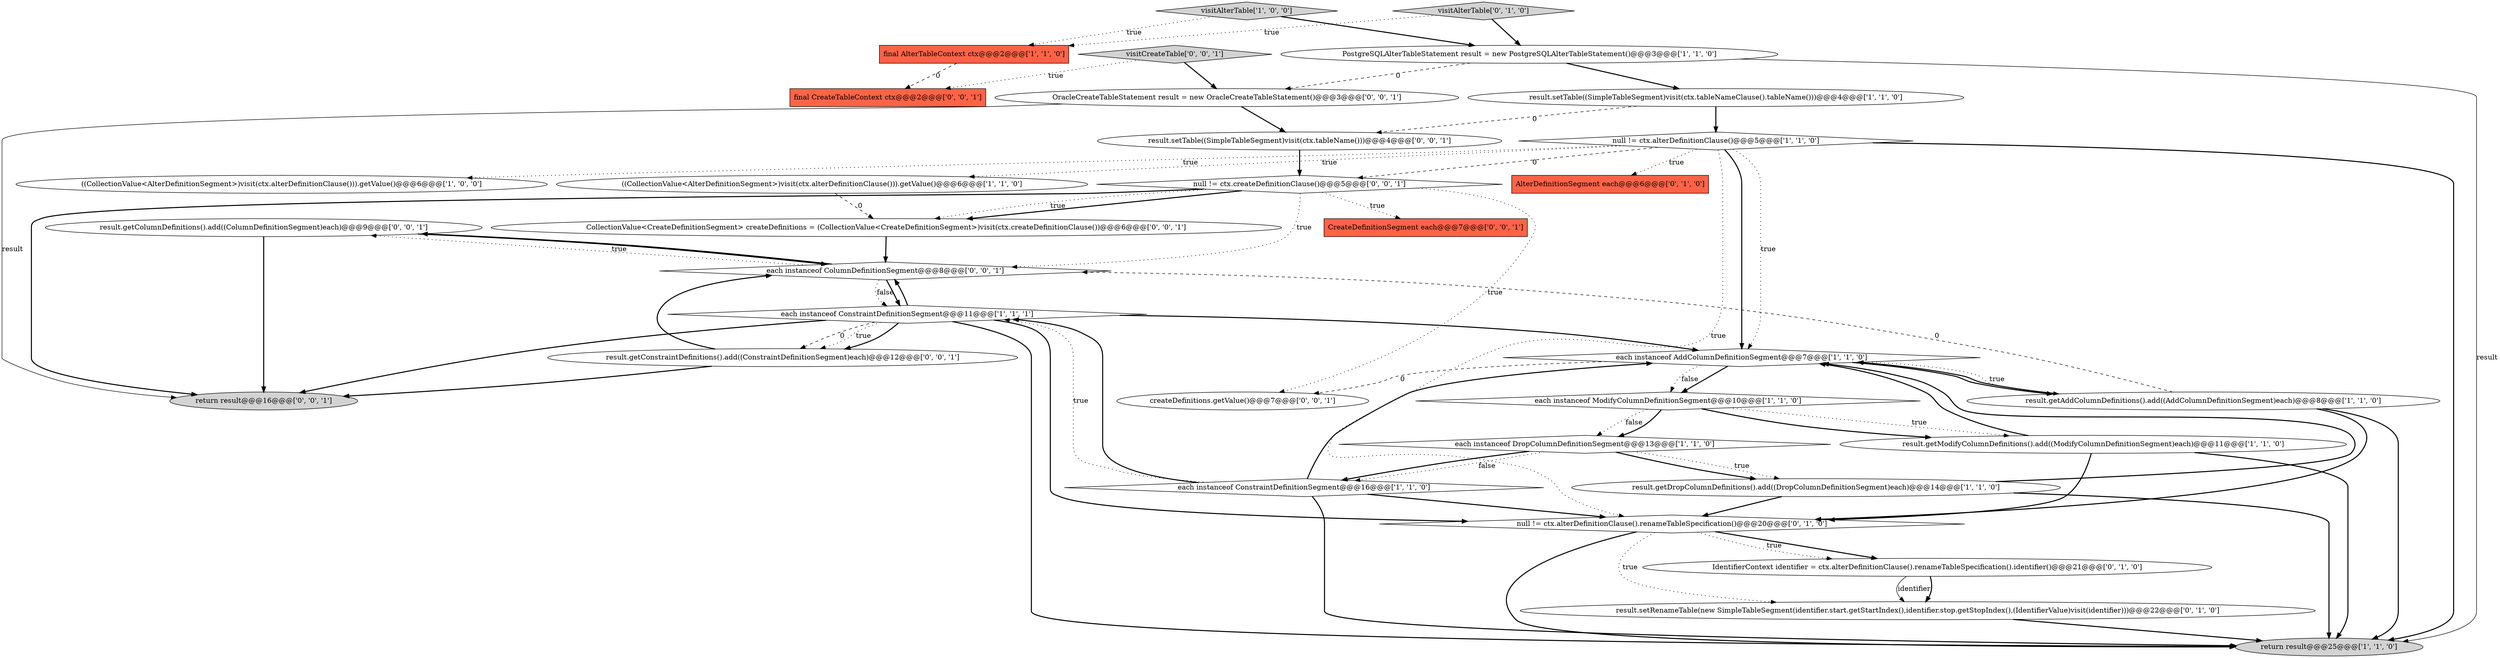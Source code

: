 digraph {
24 [style = filled, label = "result.getColumnDefinitions().add((ColumnDefinitionSegment)each)@@@9@@@['0', '0', '1']", fillcolor = white, shape = ellipse image = "AAA0AAABBB3BBB"];
31 [style = filled, label = "final CreateTableContext ctx@@@2@@@['0', '0', '1']", fillcolor = tomato, shape = box image = "AAA0AAABBB3BBB"];
6 [style = filled, label = "result.getModifyColumnDefinitions().add((ModifyColumnDefinitionSegment)each)@@@11@@@['1', '1', '0']", fillcolor = white, shape = ellipse image = "AAA0AAABBB1BBB"];
15 [style = filled, label = "result.getAddColumnDefinitions().add((AddColumnDefinitionSegment)each)@@@8@@@['1', '1', '0']", fillcolor = white, shape = ellipse image = "AAA0AAABBB1BBB"];
12 [style = filled, label = "visitAlterTable['1', '0', '0']", fillcolor = lightgray, shape = diamond image = "AAA0AAABBB1BBB"];
17 [style = filled, label = "result.setRenameTable(new SimpleTableSegment(identifier.start.getStartIndex(),identifier.stop.getStopIndex(),(IdentifierValue)visit(identifier)))@@@22@@@['0', '1', '0']", fillcolor = white, shape = ellipse image = "AAA1AAABBB2BBB"];
26 [style = filled, label = "result.getConstraintDefinitions().add((ConstraintDefinitionSegment)each)@@@12@@@['0', '0', '1']", fillcolor = white, shape = ellipse image = "AAA0AAABBB3BBB"];
4 [style = filled, label = "((CollectionValue<AlterDefinitionSegment>)visit(ctx.alterDefinitionClause())).getValue()@@@6@@@['1', '0', '0']", fillcolor = white, shape = ellipse image = "AAA0AAABBB1BBB"];
3 [style = filled, label = "final AlterTableContext ctx@@@2@@@['1', '1', '0']", fillcolor = tomato, shape = box image = "AAA0AAABBB1BBB"];
20 [style = filled, label = "null != ctx.alterDefinitionClause().renameTableSpecification()@@@20@@@['0', '1', '0']", fillcolor = white, shape = diamond image = "AAA1AAABBB2BBB"];
21 [style = filled, label = "OracleCreateTableStatement result = new OracleCreateTableStatement()@@@3@@@['0', '0', '1']", fillcolor = white, shape = ellipse image = "AAA0AAABBB3BBB"];
8 [style = filled, label = "((CollectionValue<AlterDefinitionSegment>)visit(ctx.alterDefinitionClause())).getValue()@@@6@@@['1', '1', '0']", fillcolor = white, shape = ellipse image = "AAA0AAABBB1BBB"];
2 [style = filled, label = "result.getDropColumnDefinitions().add((DropColumnDefinitionSegment)each)@@@14@@@['1', '1', '0']", fillcolor = white, shape = ellipse image = "AAA0AAABBB1BBB"];
0 [style = filled, label = "PostgreSQLAlterTableStatement result = new PostgreSQLAlterTableStatement()@@@3@@@['1', '1', '0']", fillcolor = white, shape = ellipse image = "AAA0AAABBB1BBB"];
23 [style = filled, label = "CollectionValue<CreateDefinitionSegment> createDefinitions = (CollectionValue<CreateDefinitionSegment>)visit(ctx.createDefinitionClause())@@@6@@@['0', '0', '1']", fillcolor = white, shape = ellipse image = "AAA0AAABBB3BBB"];
22 [style = filled, label = "result.setTable((SimpleTableSegment)visit(ctx.tableName()))@@@4@@@['0', '0', '1']", fillcolor = white, shape = ellipse image = "AAA0AAABBB3BBB"];
30 [style = filled, label = "createDefinitions.getValue()@@@7@@@['0', '0', '1']", fillcolor = white, shape = ellipse image = "AAA0AAABBB3BBB"];
27 [style = filled, label = "CreateDefinitionSegment each@@@7@@@['0', '0', '1']", fillcolor = tomato, shape = box image = "AAA0AAABBB3BBB"];
1 [style = filled, label = "result.setTable((SimpleTableSegment)visit(ctx.tableNameClause().tableName()))@@@4@@@['1', '1', '0']", fillcolor = white, shape = ellipse image = "AAA0AAABBB1BBB"];
32 [style = filled, label = "return result@@@16@@@['0', '0', '1']", fillcolor = lightgray, shape = ellipse image = "AAA0AAABBB3BBB"];
16 [style = filled, label = "AlterDefinitionSegment each@@@6@@@['0', '1', '0']", fillcolor = tomato, shape = box image = "AAA0AAABBB2BBB"];
18 [style = filled, label = "visitAlterTable['0', '1', '0']", fillcolor = lightgray, shape = diamond image = "AAA0AAABBB2BBB"];
25 [style = filled, label = "null != ctx.createDefinitionClause()@@@5@@@['0', '0', '1']", fillcolor = white, shape = diamond image = "AAA0AAABBB3BBB"];
28 [style = filled, label = "visitCreateTable['0', '0', '1']", fillcolor = lightgray, shape = diamond image = "AAA0AAABBB3BBB"];
13 [style = filled, label = "each instanceof ConstraintDefinitionSegment@@@11@@@['1', '1', '1']", fillcolor = white, shape = diamond image = "AAA0AAABBB1BBB"];
14 [style = filled, label = "null != ctx.alterDefinitionClause()@@@5@@@['1', '1', '0']", fillcolor = white, shape = diamond image = "AAA0AAABBB1BBB"];
5 [style = filled, label = "each instanceof AddColumnDefinitionSegment@@@7@@@['1', '1', '0']", fillcolor = white, shape = diamond image = "AAA0AAABBB1BBB"];
19 [style = filled, label = "IdentifierContext identifier = ctx.alterDefinitionClause().renameTableSpecification().identifier()@@@21@@@['0', '1', '0']", fillcolor = white, shape = ellipse image = "AAA1AAABBB2BBB"];
7 [style = filled, label = "each instanceof DropColumnDefinitionSegment@@@13@@@['1', '1', '0']", fillcolor = white, shape = diamond image = "AAA0AAABBB1BBB"];
11 [style = filled, label = "each instanceof ConstraintDefinitionSegment@@@16@@@['1', '1', '0']", fillcolor = white, shape = diamond image = "AAA0AAABBB1BBB"];
29 [style = filled, label = "each instanceof ColumnDefinitionSegment@@@8@@@['0', '0', '1']", fillcolor = white, shape = diamond image = "AAA0AAABBB3BBB"];
10 [style = filled, label = "each instanceof ModifyColumnDefinitionSegment@@@10@@@['1', '1', '0']", fillcolor = white, shape = diamond image = "AAA0AAABBB1BBB"];
9 [style = filled, label = "return result@@@25@@@['1', '1', '0']", fillcolor = lightgray, shape = ellipse image = "AAA0AAABBB1BBB"];
28->21 [style = bold, label=""];
14->5 [style = bold, label=""];
25->23 [style = bold, label=""];
12->0 [style = bold, label=""];
25->32 [style = bold, label=""];
13->26 [style = bold, label=""];
29->13 [style = bold, label=""];
14->4 [style = dotted, label="true"];
24->32 [style = bold, label=""];
7->2 [style = dotted, label="true"];
18->3 [style = dotted, label="true"];
29->24 [style = dotted, label="true"];
13->26 [style = dashed, label="0"];
11->20 [style = bold, label=""];
15->9 [style = bold, label=""];
10->7 [style = dotted, label="false"];
10->6 [style = bold, label=""];
21->22 [style = bold, label=""];
14->5 [style = dotted, label="true"];
28->31 [style = dotted, label="true"];
0->21 [style = dashed, label="0"];
2->5 [style = bold, label=""];
25->29 [style = dotted, label="true"];
1->22 [style = dashed, label="0"];
29->13 [style = dotted, label="false"];
14->16 [style = dotted, label="true"];
14->8 [style = dotted, label="true"];
20->17 [style = dotted, label="true"];
11->9 [style = bold, label=""];
5->15 [style = dotted, label="true"];
14->9 [style = bold, label=""];
21->32 [style = solid, label="result"];
3->31 [style = dashed, label="0"];
7->11 [style = bold, label=""];
6->20 [style = bold, label=""];
1->14 [style = bold, label=""];
5->10 [style = bold, label=""];
0->1 [style = bold, label=""];
0->9 [style = solid, label="result"];
20->19 [style = bold, label=""];
13->26 [style = dotted, label="true"];
6->9 [style = bold, label=""];
8->23 [style = dashed, label="0"];
25->27 [style = dotted, label="true"];
2->9 [style = bold, label=""];
10->7 [style = bold, label=""];
14->25 [style = dashed, label="0"];
22->25 [style = bold, label=""];
19->17 [style = solid, label="identifier"];
2->20 [style = bold, label=""];
19->17 [style = bold, label=""];
26->32 [style = bold, label=""];
17->9 [style = bold, label=""];
15->29 [style = dashed, label="0"];
13->29 [style = bold, label=""];
11->13 [style = bold, label=""];
15->5 [style = bold, label=""];
6->5 [style = bold, label=""];
15->20 [style = bold, label=""];
14->20 [style = dotted, label="true"];
5->10 [style = dotted, label="false"];
10->6 [style = dotted, label="true"];
12->3 [style = dotted, label="true"];
25->30 [style = dotted, label="true"];
5->30 [style = dashed, label="0"];
20->9 [style = bold, label=""];
13->9 [style = bold, label=""];
29->24 [style = bold, label=""];
13->20 [style = bold, label=""];
20->19 [style = dotted, label="true"];
24->29 [style = bold, label=""];
13->32 [style = bold, label=""];
11->13 [style = dotted, label="true"];
7->11 [style = dotted, label="false"];
26->29 [style = bold, label=""];
25->23 [style = dotted, label="true"];
13->5 [style = bold, label=""];
11->5 [style = bold, label=""];
5->15 [style = bold, label=""];
23->29 [style = bold, label=""];
18->0 [style = bold, label=""];
7->2 [style = bold, label=""];
}
